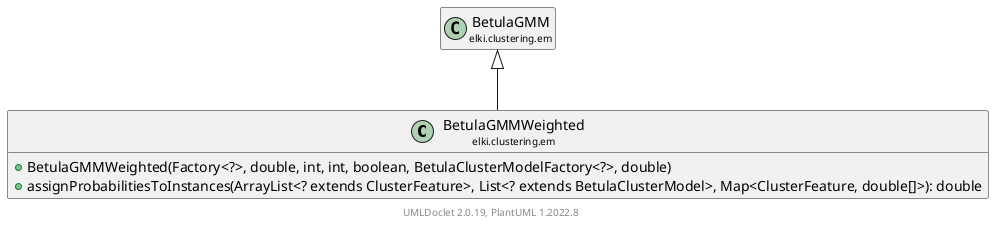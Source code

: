 @startuml
    remove .*\.(Instance|Par|Parameterizer|Factory)$
    set namespaceSeparator none
    hide empty fields
    hide empty methods

    class "<size:14>BetulaGMMWeighted\n<size:10>elki.clustering.em" as elki.clustering.em.BetulaGMMWeighted [[BetulaGMMWeighted.html]] {
        +BetulaGMMWeighted(Factory<?>, double, int, int, boolean, BetulaClusterModelFactory<?>, double)
        +assignProbabilitiesToInstances(ArrayList<? extends ClusterFeature>, List<? extends BetulaClusterModel>, Map<ClusterFeature, double[]>): double
    }

    class "<size:14>BetulaGMM\n<size:10>elki.clustering.em" as elki.clustering.em.BetulaGMM [[BetulaGMM.html]]
    class "<size:14>BetulaGMMWeighted.Par\n<size:10>elki.clustering.em" as elki.clustering.em.BetulaGMMWeighted.Par [[BetulaGMMWeighted.Par.html]]

    elki.clustering.em.BetulaGMM <|-- elki.clustering.em.BetulaGMMWeighted
    elki.clustering.em.BetulaGMMWeighted +-- elki.clustering.em.BetulaGMMWeighted.Par

    center footer UMLDoclet 2.0.19, PlantUML 1.2022.8
@enduml
